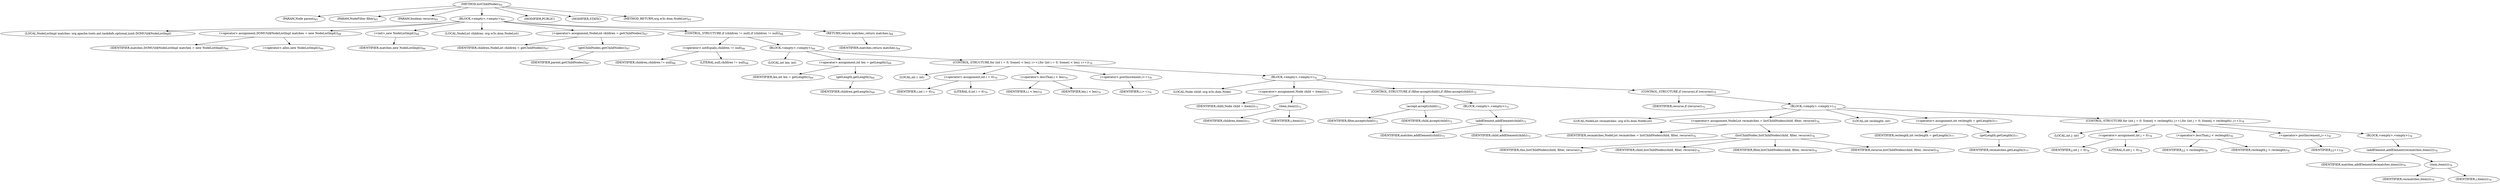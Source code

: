digraph "listChildNodes" {  
"109" [label = <(METHOD,listChildNodes)<SUB>65</SUB>> ]
"110" [label = <(PARAM,Node parent)<SUB>65</SUB>> ]
"111" [label = <(PARAM,NodeFilter filter)<SUB>65</SUB>> ]
"112" [label = <(PARAM,boolean recurse)<SUB>65</SUB>> ]
"113" [label = <(BLOCK,&lt;empty&gt;,&lt;empty&gt;)<SUB>65</SUB>> ]
"6" [label = <(LOCAL,NodeListImpl matches: org.apache.tools.ant.taskdefs.optional.junit.DOMUtil$NodeListImpl)> ]
"114" [label = <(&lt;operator&gt;.assignment,DOMUtil$NodeListImpl matches = new NodeListImpl())<SUB>66</SUB>> ]
"115" [label = <(IDENTIFIER,matches,DOMUtil$NodeListImpl matches = new NodeListImpl())<SUB>66</SUB>> ]
"116" [label = <(&lt;operator&gt;.alloc,new NodeListImpl())<SUB>66</SUB>> ]
"117" [label = <(&lt;init&gt;,new NodeListImpl())<SUB>66</SUB>> ]
"5" [label = <(IDENTIFIER,matches,new NodeListImpl())<SUB>66</SUB>> ]
"118" [label = <(LOCAL,NodeList children: org.w3c.dom.NodeList)> ]
"119" [label = <(&lt;operator&gt;.assignment,NodeList children = getChildNodes())<SUB>67</SUB>> ]
"120" [label = <(IDENTIFIER,children,NodeList children = getChildNodes())<SUB>67</SUB>> ]
"121" [label = <(getChildNodes,getChildNodes())<SUB>67</SUB>> ]
"122" [label = <(IDENTIFIER,parent,getChildNodes())<SUB>67</SUB>> ]
"123" [label = <(CONTROL_STRUCTURE,if (children != null),if (children != null))<SUB>68</SUB>> ]
"124" [label = <(&lt;operator&gt;.notEquals,children != null)<SUB>68</SUB>> ]
"125" [label = <(IDENTIFIER,children,children != null)<SUB>68</SUB>> ]
"126" [label = <(LITERAL,null,children != null)<SUB>68</SUB>> ]
"127" [label = <(BLOCK,&lt;empty&gt;,&lt;empty&gt;)<SUB>68</SUB>> ]
"128" [label = <(LOCAL,int len: int)> ]
"129" [label = <(&lt;operator&gt;.assignment,int len = getLength())<SUB>69</SUB>> ]
"130" [label = <(IDENTIFIER,len,int len = getLength())<SUB>69</SUB>> ]
"131" [label = <(getLength,getLength())<SUB>69</SUB>> ]
"132" [label = <(IDENTIFIER,children,getLength())<SUB>69</SUB>> ]
"133" [label = <(CONTROL_STRUCTURE,for (int i = 0; Some(i &lt; len); i++),for (int i = 0; Some(i &lt; len); i++))<SUB>70</SUB>> ]
"134" [label = <(LOCAL,int i: int)> ]
"135" [label = <(&lt;operator&gt;.assignment,int i = 0)<SUB>70</SUB>> ]
"136" [label = <(IDENTIFIER,i,int i = 0)<SUB>70</SUB>> ]
"137" [label = <(LITERAL,0,int i = 0)<SUB>70</SUB>> ]
"138" [label = <(&lt;operator&gt;.lessThan,i &lt; len)<SUB>70</SUB>> ]
"139" [label = <(IDENTIFIER,i,i &lt; len)<SUB>70</SUB>> ]
"140" [label = <(IDENTIFIER,len,i &lt; len)<SUB>70</SUB>> ]
"141" [label = <(&lt;operator&gt;.postIncrement,i++)<SUB>70</SUB>> ]
"142" [label = <(IDENTIFIER,i,i++)<SUB>70</SUB>> ]
"143" [label = <(BLOCK,&lt;empty&gt;,&lt;empty&gt;)<SUB>70</SUB>> ]
"144" [label = <(LOCAL,Node child: org.w3c.dom.Node)> ]
"145" [label = <(&lt;operator&gt;.assignment,Node child = item(i))<SUB>71</SUB>> ]
"146" [label = <(IDENTIFIER,child,Node child = item(i))<SUB>71</SUB>> ]
"147" [label = <(item,item(i))<SUB>71</SUB>> ]
"148" [label = <(IDENTIFIER,children,item(i))<SUB>71</SUB>> ]
"149" [label = <(IDENTIFIER,i,item(i))<SUB>71</SUB>> ]
"150" [label = <(CONTROL_STRUCTURE,if (filter.accept(child)),if (filter.accept(child)))<SUB>72</SUB>> ]
"151" [label = <(accept,accept(child))<SUB>72</SUB>> ]
"152" [label = <(IDENTIFIER,filter,accept(child))<SUB>72</SUB>> ]
"153" [label = <(IDENTIFIER,child,accept(child))<SUB>72</SUB>> ]
"154" [label = <(BLOCK,&lt;empty&gt;,&lt;empty&gt;)<SUB>72</SUB>> ]
"155" [label = <(addElement,addElement(child))<SUB>73</SUB>> ]
"156" [label = <(IDENTIFIER,matches,addElement(child))<SUB>73</SUB>> ]
"157" [label = <(IDENTIFIER,child,addElement(child))<SUB>73</SUB>> ]
"158" [label = <(CONTROL_STRUCTURE,if (recurse),if (recurse))<SUB>75</SUB>> ]
"159" [label = <(IDENTIFIER,recurse,if (recurse))<SUB>75</SUB>> ]
"160" [label = <(BLOCK,&lt;empty&gt;,&lt;empty&gt;)<SUB>75</SUB>> ]
"161" [label = <(LOCAL,NodeList recmatches: org.w3c.dom.NodeList)> ]
"162" [label = <(&lt;operator&gt;.assignment,NodeList recmatches = listChildNodes(child, filter, recurse))<SUB>76</SUB>> ]
"163" [label = <(IDENTIFIER,recmatches,NodeList recmatches = listChildNodes(child, filter, recurse))<SUB>76</SUB>> ]
"164" [label = <(listChildNodes,listChildNodes(child, filter, recurse))<SUB>76</SUB>> ]
"165" [label = <(IDENTIFIER,this,listChildNodes(child, filter, recurse))<SUB>76</SUB>> ]
"166" [label = <(IDENTIFIER,child,listChildNodes(child, filter, recurse))<SUB>76</SUB>> ]
"167" [label = <(IDENTIFIER,filter,listChildNodes(child, filter, recurse))<SUB>76</SUB>> ]
"168" [label = <(IDENTIFIER,recurse,listChildNodes(child, filter, recurse))<SUB>76</SUB>> ]
"169" [label = <(LOCAL,int reclength: int)> ]
"170" [label = <(&lt;operator&gt;.assignment,int reclength = getLength())<SUB>77</SUB>> ]
"171" [label = <(IDENTIFIER,reclength,int reclength = getLength())<SUB>77</SUB>> ]
"172" [label = <(getLength,getLength())<SUB>77</SUB>> ]
"173" [label = <(IDENTIFIER,recmatches,getLength())<SUB>77</SUB>> ]
"174" [label = <(CONTROL_STRUCTURE,for (int j = 0; Some(j &lt; reclength); j++),for (int j = 0; Some(j &lt; reclength); j++))<SUB>78</SUB>> ]
"175" [label = <(LOCAL,int j: int)> ]
"176" [label = <(&lt;operator&gt;.assignment,int j = 0)<SUB>78</SUB>> ]
"177" [label = <(IDENTIFIER,j,int j = 0)<SUB>78</SUB>> ]
"178" [label = <(LITERAL,0,int j = 0)<SUB>78</SUB>> ]
"179" [label = <(&lt;operator&gt;.lessThan,j &lt; reclength)<SUB>78</SUB>> ]
"180" [label = <(IDENTIFIER,j,j &lt; reclength)<SUB>78</SUB>> ]
"181" [label = <(IDENTIFIER,reclength,j &lt; reclength)<SUB>78</SUB>> ]
"182" [label = <(&lt;operator&gt;.postIncrement,j++)<SUB>78</SUB>> ]
"183" [label = <(IDENTIFIER,j,j++)<SUB>78</SUB>> ]
"184" [label = <(BLOCK,&lt;empty&gt;,&lt;empty&gt;)<SUB>78</SUB>> ]
"185" [label = <(addElement,addElement(recmatches.item(i)))<SUB>79</SUB>> ]
"186" [label = <(IDENTIFIER,matches,addElement(recmatches.item(i)))<SUB>79</SUB>> ]
"187" [label = <(item,item(i))<SUB>79</SUB>> ]
"188" [label = <(IDENTIFIER,recmatches,item(i))<SUB>79</SUB>> ]
"189" [label = <(IDENTIFIER,i,item(i))<SUB>79</SUB>> ]
"190" [label = <(RETURN,return matches;,return matches;)<SUB>84</SUB>> ]
"191" [label = <(IDENTIFIER,matches,return matches;)<SUB>84</SUB>> ]
"192" [label = <(MODIFIER,PUBLIC)> ]
"193" [label = <(MODIFIER,STATIC)> ]
"194" [label = <(METHOD_RETURN,org.w3c.dom.NodeList)<SUB>65</SUB>> ]
  "109" -> "110" 
  "109" -> "111" 
  "109" -> "112" 
  "109" -> "113" 
  "109" -> "192" 
  "109" -> "193" 
  "109" -> "194" 
  "113" -> "6" 
  "113" -> "114" 
  "113" -> "117" 
  "113" -> "118" 
  "113" -> "119" 
  "113" -> "123" 
  "113" -> "190" 
  "114" -> "115" 
  "114" -> "116" 
  "117" -> "5" 
  "119" -> "120" 
  "119" -> "121" 
  "121" -> "122" 
  "123" -> "124" 
  "123" -> "127" 
  "124" -> "125" 
  "124" -> "126" 
  "127" -> "128" 
  "127" -> "129" 
  "127" -> "133" 
  "129" -> "130" 
  "129" -> "131" 
  "131" -> "132" 
  "133" -> "134" 
  "133" -> "135" 
  "133" -> "138" 
  "133" -> "141" 
  "133" -> "143" 
  "135" -> "136" 
  "135" -> "137" 
  "138" -> "139" 
  "138" -> "140" 
  "141" -> "142" 
  "143" -> "144" 
  "143" -> "145" 
  "143" -> "150" 
  "143" -> "158" 
  "145" -> "146" 
  "145" -> "147" 
  "147" -> "148" 
  "147" -> "149" 
  "150" -> "151" 
  "150" -> "154" 
  "151" -> "152" 
  "151" -> "153" 
  "154" -> "155" 
  "155" -> "156" 
  "155" -> "157" 
  "158" -> "159" 
  "158" -> "160" 
  "160" -> "161" 
  "160" -> "162" 
  "160" -> "169" 
  "160" -> "170" 
  "160" -> "174" 
  "162" -> "163" 
  "162" -> "164" 
  "164" -> "165" 
  "164" -> "166" 
  "164" -> "167" 
  "164" -> "168" 
  "170" -> "171" 
  "170" -> "172" 
  "172" -> "173" 
  "174" -> "175" 
  "174" -> "176" 
  "174" -> "179" 
  "174" -> "182" 
  "174" -> "184" 
  "176" -> "177" 
  "176" -> "178" 
  "179" -> "180" 
  "179" -> "181" 
  "182" -> "183" 
  "184" -> "185" 
  "185" -> "186" 
  "185" -> "187" 
  "187" -> "188" 
  "187" -> "189" 
  "190" -> "191" 
}
